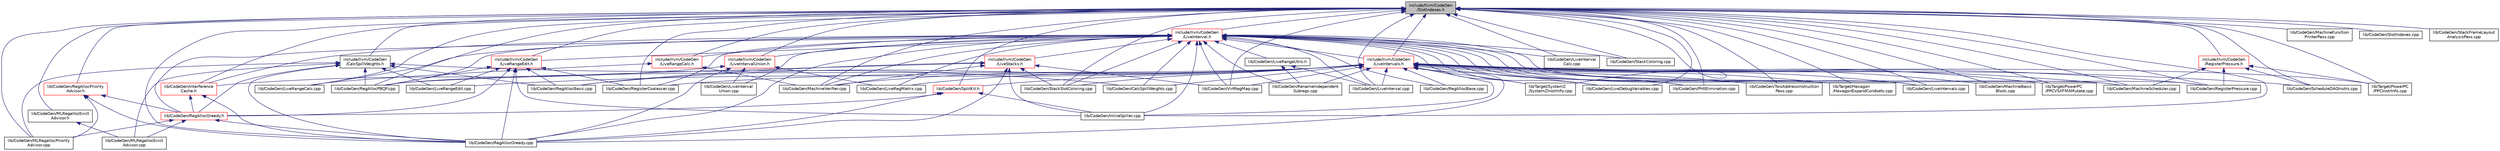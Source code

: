 digraph "include/llvm/CodeGen/SlotIndexes.h"
{
 // LATEX_PDF_SIZE
  bgcolor="transparent";
  edge [fontname="Helvetica",fontsize="10",labelfontname="Helvetica",labelfontsize="10"];
  node [fontname="Helvetica",fontsize="10",shape=record];
  Node1 [label="include/llvm/CodeGen\l/SlotIndexes.h",height=0.2,width=0.4,color="black", fillcolor="grey75", style="filled", fontcolor="black",tooltip=" "];
  Node1 -> Node2 [dir="back",color="midnightblue",fontsize="10",style="solid",fontname="Helvetica"];
  Node2 [label="include/llvm/CodeGen\l/CalcSpillWeights.h",height=0.2,width=0.4,color="black",URL="$CalcSpillWeights_8h.html",tooltip=" "];
  Node2 -> Node3 [dir="back",color="midnightblue",fontsize="10",style="solid",fontname="Helvetica"];
  Node3 [label="lib/CodeGen/CalcSpillWeights.cpp",height=0.2,width=0.4,color="black",URL="$CalcSpillWeights_8cpp.html",tooltip=" "];
  Node2 -> Node4 [dir="back",color="midnightblue",fontsize="10",style="solid",fontname="Helvetica"];
  Node4 [label="lib/CodeGen/LiveRangeEdit.cpp",height=0.2,width=0.4,color="black",URL="$LiveRangeEdit_8cpp.html",tooltip=" "];
  Node2 -> Node5 [dir="back",color="midnightblue",fontsize="10",style="solid",fontname="Helvetica"];
  Node5 [label="lib/CodeGen/RegAllocGreedy.h",height=0.2,width=0.4,color="red",URL="$RegAllocGreedy_8h.html",tooltip=" "];
  Node5 -> Node6 [dir="back",color="midnightblue",fontsize="10",style="solid",fontname="Helvetica"];
  Node6 [label="lib/CodeGen/MLRegallocEvict\lAdvisor.cpp",height=0.2,width=0.4,color="black",URL="$MLRegallocEvictAdvisor_8cpp.html",tooltip=" "];
  Node5 -> Node7 [dir="back",color="midnightblue",fontsize="10",style="solid",fontname="Helvetica"];
  Node7 [label="lib/CodeGen/MLRegallocPriority\lAdvisor.cpp",height=0.2,width=0.4,color="black",URL="$MLRegallocPriorityAdvisor_8cpp.html",tooltip=" "];
  Node5 -> Node9 [dir="back",color="midnightblue",fontsize="10",style="solid",fontname="Helvetica"];
  Node9 [label="lib/CodeGen/RegAllocGreedy.cpp",height=0.2,width=0.4,color="black",URL="$RegAllocGreedy_8cpp.html",tooltip=" "];
  Node2 -> Node6 [dir="back",color="midnightblue",fontsize="10",style="solid",fontname="Helvetica"];
  Node2 -> Node7 [dir="back",color="midnightblue",fontsize="10",style="solid",fontname="Helvetica"];
  Node2 -> Node11 [dir="back",color="midnightblue",fontsize="10",style="solid",fontname="Helvetica"];
  Node11 [label="lib/CodeGen/RegAllocBasic.cpp",height=0.2,width=0.4,color="black",URL="$RegAllocBasic_8cpp.html",tooltip=" "];
  Node2 -> Node9 [dir="back",color="midnightblue",fontsize="10",style="solid",fontname="Helvetica"];
  Node2 -> Node12 [dir="back",color="midnightblue",fontsize="10",style="solid",fontname="Helvetica"];
  Node12 [label="lib/CodeGen/RegAllocPBQP.cpp",height=0.2,width=0.4,color="black",URL="$RegAllocPBQP_8cpp.html",tooltip=" "];
  Node1 -> Node13 [dir="back",color="midnightblue",fontsize="10",style="solid",fontname="Helvetica"];
  Node13 [label="include/llvm/CodeGen\l/LiveInterval.h",height=0.2,width=0.4,color="red",URL="$LiveInterval_8h.html",tooltip=" "];
  Node13 -> Node14 [dir="back",color="midnightblue",fontsize="10",style="solid",fontname="Helvetica"];
  Node14 [label="include/llvm/CodeGen\l/LiveIntervals.h",height=0.2,width=0.4,color="red",URL="$LiveIntervals_8h.html",tooltip=" "];
  Node14 -> Node3 [dir="back",color="midnightblue",fontsize="10",style="solid",fontname="Helvetica"];
  Node14 -> Node15 [dir="back",color="midnightblue",fontsize="10",style="solid",fontname="Helvetica"];
  Node15 [label="lib/CodeGen/SplitKit.h",height=0.2,width=0.4,color="red",URL="$SplitKit_8h.html",tooltip=" "];
  Node15 -> Node16 [dir="back",color="midnightblue",fontsize="10",style="solid",fontname="Helvetica"];
  Node16 [label="lib/CodeGen/InlineSpiller.cpp",height=0.2,width=0.4,color="black",URL="$InlineSpiller_8cpp.html",tooltip=" "];
  Node15 -> Node5 [dir="back",color="midnightblue",fontsize="10",style="solid",fontname="Helvetica"];
  Node15 -> Node9 [dir="back",color="midnightblue",fontsize="10",style="solid",fontname="Helvetica"];
  Node14 -> Node16 [dir="back",color="midnightblue",fontsize="10",style="solid",fontname="Helvetica"];
  Node14 -> Node19 [dir="back",color="midnightblue",fontsize="10",style="solid",fontname="Helvetica"];
  Node19 [label="lib/CodeGen/LiveDebugVariables.cpp",height=0.2,width=0.4,color="black",URL="$LiveDebugVariables_8cpp.html",tooltip=" "];
  Node14 -> Node20 [dir="back",color="midnightblue",fontsize="10",style="solid",fontname="Helvetica"];
  Node20 [label="lib/CodeGen/LiveInterval.cpp",height=0.2,width=0.4,color="black",URL="$LiveInterval_8cpp.html",tooltip=" "];
  Node14 -> Node21 [dir="back",color="midnightblue",fontsize="10",style="solid",fontname="Helvetica"];
  Node21 [label="lib/CodeGen/LiveIntervals.cpp",height=0.2,width=0.4,color="black",URL="$LiveIntervals_8cpp.html",tooltip=" "];
  Node14 -> Node4 [dir="back",color="midnightblue",fontsize="10",style="solid",fontname="Helvetica"];
  Node14 -> Node22 [dir="back",color="midnightblue",fontsize="10",style="solid",fontname="Helvetica"];
  Node22 [label="lib/CodeGen/LiveRegMatrix.cpp",height=0.2,width=0.4,color="black",URL="$LiveRegMatrix_8cpp.html",tooltip=" "];
  Node14 -> Node23 [dir="back",color="midnightblue",fontsize="10",style="solid",fontname="Helvetica"];
  Node23 [label="lib/CodeGen/MachineBasic\lBlock.cpp",height=0.2,width=0.4,color="black",URL="$MachineBasicBlock_8cpp.html",tooltip=" "];
  Node14 -> Node25 [dir="back",color="midnightblue",fontsize="10",style="solid",fontname="Helvetica"];
  Node25 [label="lib/CodeGen/MachineScheduler.cpp",height=0.2,width=0.4,color="black",URL="$MachineScheduler_8cpp.html",tooltip=" "];
  Node14 -> Node26 [dir="back",color="midnightblue",fontsize="10",style="solid",fontname="Helvetica"];
  Node26 [label="lib/CodeGen/MachineVerifier.cpp",height=0.2,width=0.4,color="black",URL="$MachineVerifier_8cpp.html",tooltip=" "];
  Node14 -> Node28 [dir="back",color="midnightblue",fontsize="10",style="solid",fontname="Helvetica"];
  Node28 [label="lib/CodeGen/PHIElimination.cpp",height=0.2,width=0.4,color="black",URL="$PHIElimination_8cpp.html",tooltip=" "];
  Node14 -> Node29 [dir="back",color="midnightblue",fontsize="10",style="solid",fontname="Helvetica"];
  Node29 [label="lib/CodeGen/RegAllocBase.cpp",height=0.2,width=0.4,color="black",URL="$RegAllocBase_8cpp.html",tooltip=" "];
  Node14 -> Node11 [dir="back",color="midnightblue",fontsize="10",style="solid",fontname="Helvetica"];
  Node14 -> Node9 [dir="back",color="midnightblue",fontsize="10",style="solid",fontname="Helvetica"];
  Node14 -> Node12 [dir="back",color="midnightblue",fontsize="10",style="solid",fontname="Helvetica"];
  Node14 -> Node30 [dir="back",color="midnightblue",fontsize="10",style="solid",fontname="Helvetica"];
  Node30 [label="lib/CodeGen/RegisterCoalescer.cpp",height=0.2,width=0.4,color="black",URL="$RegisterCoalescer_8cpp.html",tooltip=" "];
  Node14 -> Node31 [dir="back",color="midnightblue",fontsize="10",style="solid",fontname="Helvetica"];
  Node31 [label="lib/CodeGen/RegisterPressure.cpp",height=0.2,width=0.4,color="black",URL="$RegisterPressure_8cpp.html",tooltip=" "];
  Node14 -> Node32 [dir="back",color="midnightblue",fontsize="10",style="solid",fontname="Helvetica"];
  Node32 [label="lib/CodeGen/RenameIndependent\lSubregs.cpp",height=0.2,width=0.4,color="black",URL="$RenameIndependentSubregs_8cpp.html",tooltip=" "];
  Node14 -> Node33 [dir="back",color="midnightblue",fontsize="10",style="solid",fontname="Helvetica"];
  Node33 [label="lib/CodeGen/ScheduleDAGInstrs.cpp",height=0.2,width=0.4,color="black",URL="$ScheduleDAGInstrs_8cpp.html",tooltip=" "];
  Node14 -> Node34 [dir="back",color="midnightblue",fontsize="10",style="solid",fontname="Helvetica"];
  Node34 [label="lib/CodeGen/StackSlotColoring.cpp",height=0.2,width=0.4,color="black",URL="$StackSlotColoring_8cpp.html",tooltip=" "];
  Node14 -> Node35 [dir="back",color="midnightblue",fontsize="10",style="solid",fontname="Helvetica"];
  Node35 [label="lib/CodeGen/TwoAddressInstruction\lPass.cpp",height=0.2,width=0.4,color="black",URL="$TwoAddressInstructionPass_8cpp.html",tooltip=" "];
  Node14 -> Node36 [dir="back",color="midnightblue",fontsize="10",style="solid",fontname="Helvetica"];
  Node36 [label="lib/CodeGen/VirtRegMap.cpp",height=0.2,width=0.4,color="black",URL="$VirtRegMap_8cpp.html",tooltip=" "];
  Node14 -> Node57 [dir="back",color="midnightblue",fontsize="10",style="solid",fontname="Helvetica"];
  Node57 [label="lib/Target/Hexagon\l/HexagonExpandCondsets.cpp",height=0.2,width=0.4,color="black",URL="$HexagonExpandCondsets_8cpp.html",tooltip=" "];
  Node14 -> Node59 [dir="back",color="midnightblue",fontsize="10",style="solid",fontname="Helvetica"];
  Node59 [label="lib/Target/PowerPC\l/PPCInstrInfo.cpp",height=0.2,width=0.4,color="black",URL="$PPCInstrInfo_8cpp.html",tooltip=" "];
  Node14 -> Node61 [dir="back",color="midnightblue",fontsize="10",style="solid",fontname="Helvetica"];
  Node61 [label="lib/Target/PowerPC\l/PPCVSXFMAMutate.cpp",height=0.2,width=0.4,color="black",URL="$PPCVSXFMAMutate_8cpp.html",tooltip=" "];
  Node14 -> Node64 [dir="back",color="midnightblue",fontsize="10",style="solid",fontname="Helvetica"];
  Node64 [label="lib/Target/SystemZ\l/SystemZInstrInfo.cpp",height=0.2,width=0.4,color="black",URL="$SystemZInstrInfo_8cpp.html",tooltip=" "];
  Node13 -> Node72 [dir="back",color="midnightblue",fontsize="10",style="solid",fontname="Helvetica"];
  Node72 [label="include/llvm/CodeGen\l/LiveIntervalUnion.h",height=0.2,width=0.4,color="red",URL="$LiveIntervalUnion_8h.html",tooltip=" "];
  Node72 -> Node75 [dir="back",color="midnightblue",fontsize="10",style="solid",fontname="Helvetica"];
  Node75 [label="lib/CodeGen/Interference\lCache.h",height=0.2,width=0.4,color="red",URL="$InterferenceCache_8h.html",tooltip=" "];
  Node75 -> Node5 [dir="back",color="midnightblue",fontsize="10",style="solid",fontname="Helvetica"];
  Node75 -> Node9 [dir="back",color="midnightblue",fontsize="10",style="solid",fontname="Helvetica"];
  Node72 -> Node76 [dir="back",color="midnightblue",fontsize="10",style="solid",fontname="Helvetica"];
  Node76 [label="lib/CodeGen/LiveInterval\lUnion.cpp",height=0.2,width=0.4,color="black",URL="$LiveIntervalUnion_8cpp.html",tooltip=" "];
  Node72 -> Node22 [dir="back",color="midnightblue",fontsize="10",style="solid",fontname="Helvetica"];
  Node72 -> Node9 [dir="back",color="midnightblue",fontsize="10",style="solid",fontname="Helvetica"];
  Node13 -> Node77 [dir="back",color="midnightblue",fontsize="10",style="solid",fontname="Helvetica"];
  Node77 [label="include/llvm/CodeGen\l/LiveRangeCalc.h",height=0.2,width=0.4,color="red",URL="$LiveRangeCalc_8h.html",tooltip=" "];
  Node77 -> Node80 [dir="back",color="midnightblue",fontsize="10",style="solid",fontname="Helvetica"];
  Node80 [label="lib/CodeGen/LiveRangeCalc.cpp",height=0.2,width=0.4,color="black",URL="$LiveRangeCalc_8cpp.html",tooltip=" "];
  Node77 -> Node26 [dir="back",color="midnightblue",fontsize="10",style="solid",fontname="Helvetica"];
  Node13 -> Node81 [dir="back",color="midnightblue",fontsize="10",style="solid",fontname="Helvetica"];
  Node81 [label="include/llvm/CodeGen\l/LiveRangeEdit.h",height=0.2,width=0.4,color="red",URL="$LiveRangeEdit_8h.html",tooltip=" "];
  Node81 -> Node16 [dir="back",color="midnightblue",fontsize="10",style="solid",fontname="Helvetica"];
  Node81 -> Node4 [dir="back",color="midnightblue",fontsize="10",style="solid",fontname="Helvetica"];
  Node81 -> Node5 [dir="back",color="midnightblue",fontsize="10",style="solid",fontname="Helvetica"];
  Node81 -> Node11 [dir="back",color="midnightblue",fontsize="10",style="solid",fontname="Helvetica"];
  Node81 -> Node9 [dir="back",color="midnightblue",fontsize="10",style="solid",fontname="Helvetica"];
  Node81 -> Node12 [dir="back",color="midnightblue",fontsize="10",style="solid",fontname="Helvetica"];
  Node81 -> Node30 [dir="back",color="midnightblue",fontsize="10",style="solid",fontname="Helvetica"];
  Node13 -> Node82 [dir="back",color="midnightblue",fontsize="10",style="solid",fontname="Helvetica"];
  Node82 [label="include/llvm/CodeGen\l/LiveStacks.h",height=0.2,width=0.4,color="red",URL="$LiveStacks_8h.html",tooltip=" "];
  Node82 -> Node16 [dir="back",color="midnightblue",fontsize="10",style="solid",fontname="Helvetica"];
  Node82 -> Node26 [dir="back",color="midnightblue",fontsize="10",style="solid",fontname="Helvetica"];
  Node82 -> Node11 [dir="back",color="midnightblue",fontsize="10",style="solid",fontname="Helvetica"];
  Node82 -> Node9 [dir="back",color="midnightblue",fontsize="10",style="solid",fontname="Helvetica"];
  Node82 -> Node12 [dir="back",color="midnightblue",fontsize="10",style="solid",fontname="Helvetica"];
  Node82 -> Node34 [dir="back",color="midnightblue",fontsize="10",style="solid",fontname="Helvetica"];
  Node82 -> Node36 [dir="back",color="midnightblue",fontsize="10",style="solid",fontname="Helvetica"];
  Node13 -> Node3 [dir="back",color="midnightblue",fontsize="10",style="solid",fontname="Helvetica"];
  Node13 -> Node16 [dir="back",color="midnightblue",fontsize="10",style="solid",fontname="Helvetica"];
  Node13 -> Node75 [dir="back",color="midnightblue",fontsize="10",style="solid",fontname="Helvetica"];
  Node13 -> Node19 [dir="back",color="midnightblue",fontsize="10",style="solid",fontname="Helvetica"];
  Node13 -> Node20 [dir="back",color="midnightblue",fontsize="10",style="solid",fontname="Helvetica"];
  Node13 -> Node84 [dir="back",color="midnightblue",fontsize="10",style="solid",fontname="Helvetica"];
  Node84 [label="lib/CodeGen/LiveRangeUtils.h",height=0.2,width=0.4,color="black",URL="$LiveRangeUtils_8h.html",tooltip=" "];
  Node84 -> Node20 [dir="back",color="midnightblue",fontsize="10",style="solid",fontname="Helvetica"];
  Node84 -> Node32 [dir="back",color="midnightblue",fontsize="10",style="solid",fontname="Helvetica"];
  Node13 -> Node79 [dir="back",color="midnightblue",fontsize="10",style="solid",fontname="Helvetica"];
  Node79 [label="lib/CodeGen/LiveInterval\lCalc.cpp",height=0.2,width=0.4,color="black",URL="$LiveIntervalCalc_8cpp.html",tooltip=" "];
  Node13 -> Node21 [dir="back",color="midnightblue",fontsize="10",style="solid",fontname="Helvetica"];
  Node13 -> Node76 [dir="back",color="midnightblue",fontsize="10",style="solid",fontname="Helvetica"];
  Node13 -> Node80 [dir="back",color="midnightblue",fontsize="10",style="solid",fontname="Helvetica"];
  Node13 -> Node22 [dir="back",color="midnightblue",fontsize="10",style="solid",fontname="Helvetica"];
  Node13 -> Node25 [dir="back",color="midnightblue",fontsize="10",style="solid",fontname="Helvetica"];
  Node13 -> Node26 [dir="back",color="midnightblue",fontsize="10",style="solid",fontname="Helvetica"];
  Node13 -> Node5 [dir="back",color="midnightblue",fontsize="10",style="solid",fontname="Helvetica"];
  Node13 -> Node28 [dir="back",color="midnightblue",fontsize="10",style="solid",fontname="Helvetica"];
  Node13 -> Node29 [dir="back",color="midnightblue",fontsize="10",style="solid",fontname="Helvetica"];
  Node13 -> Node9 [dir="back",color="midnightblue",fontsize="10",style="solid",fontname="Helvetica"];
  Node13 -> Node12 [dir="back",color="midnightblue",fontsize="10",style="solid",fontname="Helvetica"];
  Node13 -> Node30 [dir="back",color="midnightblue",fontsize="10",style="solid",fontname="Helvetica"];
  Node13 -> Node31 [dir="back",color="midnightblue",fontsize="10",style="solid",fontname="Helvetica"];
  Node13 -> Node32 [dir="back",color="midnightblue",fontsize="10",style="solid",fontname="Helvetica"];
  Node13 -> Node85 [dir="back",color="midnightblue",fontsize="10",style="solid",fontname="Helvetica"];
  Node85 [label="lib/CodeGen/StackColoring.cpp",height=0.2,width=0.4,color="black",URL="$StackColoring_8cpp.html",tooltip=" "];
  Node13 -> Node34 [dir="back",color="midnightblue",fontsize="10",style="solid",fontname="Helvetica"];
  Node13 -> Node35 [dir="back",color="midnightblue",fontsize="10",style="solid",fontname="Helvetica"];
  Node13 -> Node36 [dir="back",color="midnightblue",fontsize="10",style="solid",fontname="Helvetica"];
  Node13 -> Node57 [dir="back",color="midnightblue",fontsize="10",style="solid",fontname="Helvetica"];
  Node13 -> Node64 [dir="back",color="midnightblue",fontsize="10",style="solid",fontname="Helvetica"];
  Node1 -> Node14 [dir="back",color="midnightblue",fontsize="10",style="solid",fontname="Helvetica"];
  Node1 -> Node72 [dir="back",color="midnightblue",fontsize="10",style="solid",fontname="Helvetica"];
  Node1 -> Node77 [dir="back",color="midnightblue",fontsize="10",style="solid",fontname="Helvetica"];
  Node1 -> Node81 [dir="back",color="midnightblue",fontsize="10",style="solid",fontname="Helvetica"];
  Node1 -> Node87 [dir="back",color="midnightblue",fontsize="10",style="solid",fontname="Helvetica"];
  Node87 [label="include/llvm/CodeGen\l/RegisterPressure.h",height=0.2,width=0.4,color="red",URL="$RegisterPressure_8h.html",tooltip=" "];
  Node87 -> Node25 [dir="back",color="midnightblue",fontsize="10",style="solid",fontname="Helvetica"];
  Node87 -> Node31 [dir="back",color="midnightblue",fontsize="10",style="solid",fontname="Helvetica"];
  Node87 -> Node33 [dir="back",color="midnightblue",fontsize="10",style="solid",fontname="Helvetica"];
  Node87 -> Node59 [dir="back",color="midnightblue",fontsize="10",style="solid",fontname="Helvetica"];
  Node1 -> Node15 [dir="back",color="midnightblue",fontsize="10",style="solid",fontname="Helvetica"];
  Node1 -> Node16 [dir="back",color="midnightblue",fontsize="10",style="solid",fontname="Helvetica"];
  Node1 -> Node75 [dir="back",color="midnightblue",fontsize="10",style="solid",fontname="Helvetica"];
  Node1 -> Node19 [dir="back",color="midnightblue",fontsize="10",style="solid",fontname="Helvetica"];
  Node1 -> Node20 [dir="back",color="midnightblue",fontsize="10",style="solid",fontname="Helvetica"];
  Node1 -> Node79 [dir="back",color="midnightblue",fontsize="10",style="solid",fontname="Helvetica"];
  Node1 -> Node21 [dir="back",color="midnightblue",fontsize="10",style="solid",fontname="Helvetica"];
  Node1 -> Node80 [dir="back",color="midnightblue",fontsize="10",style="solid",fontname="Helvetica"];
  Node1 -> Node23 [dir="back",color="midnightblue",fontsize="10",style="solid",fontname="Helvetica"];
  Node1 -> Node131 [dir="back",color="midnightblue",fontsize="10",style="solid",fontname="Helvetica"];
  Node131 [label="lib/CodeGen/MachineFunction\lPrinterPass.cpp",height=0.2,width=0.4,color="black",URL="$MachineFunctionPrinterPass_8cpp.html",tooltip=" "];
  Node1 -> Node25 [dir="back",color="midnightblue",fontsize="10",style="solid",fontname="Helvetica"];
  Node1 -> Node26 [dir="back",color="midnightblue",fontsize="10",style="solid",fontname="Helvetica"];
  Node1 -> Node132 [dir="back",color="midnightblue",fontsize="10",style="solid",fontname="Helvetica"];
  Node132 [label="lib/CodeGen/RegAllocPriority\lAdvisor.h",height=0.2,width=0.4,color="red",URL="$RegAllocPriorityAdvisor_8h.html",tooltip=" "];
  Node132 -> Node5 [dir="back",color="midnightblue",fontsize="10",style="solid",fontname="Helvetica"];
  Node132 -> Node7 [dir="back",color="midnightblue",fontsize="10",style="solid",fontname="Helvetica"];
  Node132 -> Node9 [dir="back",color="midnightblue",fontsize="10",style="solid",fontname="Helvetica"];
  Node1 -> Node133 [dir="back",color="midnightblue",fontsize="10",style="solid",fontname="Helvetica"];
  Node133 [label="lib/CodeGen/MLRegallocEvict\lAdvisor.h",height=0.2,width=0.4,color="black",URL="$MLRegallocEvictAdvisor_8h.html",tooltip=" "];
  Node133 -> Node6 [dir="back",color="midnightblue",fontsize="10",style="solid",fontname="Helvetica"];
  Node1 -> Node7 [dir="back",color="midnightblue",fontsize="10",style="solid",fontname="Helvetica"];
  Node1 -> Node28 [dir="back",color="midnightblue",fontsize="10",style="solid",fontname="Helvetica"];
  Node1 -> Node9 [dir="back",color="midnightblue",fontsize="10",style="solid",fontname="Helvetica"];
  Node1 -> Node12 [dir="back",color="midnightblue",fontsize="10",style="solid",fontname="Helvetica"];
  Node1 -> Node30 [dir="back",color="midnightblue",fontsize="10",style="solid",fontname="Helvetica"];
  Node1 -> Node31 [dir="back",color="midnightblue",fontsize="10",style="solid",fontname="Helvetica"];
  Node1 -> Node33 [dir="back",color="midnightblue",fontsize="10",style="solid",fontname="Helvetica"];
  Node1 -> Node134 [dir="back",color="midnightblue",fontsize="10",style="solid",fontname="Helvetica"];
  Node134 [label="lib/CodeGen/SlotIndexes.cpp",height=0.2,width=0.4,color="black",URL="$SlotIndexes_8cpp.html",tooltip=" "];
  Node1 -> Node85 [dir="back",color="midnightblue",fontsize="10",style="solid",fontname="Helvetica"];
  Node1 -> Node135 [dir="back",color="midnightblue",fontsize="10",style="solid",fontname="Helvetica"];
  Node135 [label="lib/CodeGen/StackFrameLayout\lAnalysisPass.cpp",height=0.2,width=0.4,color="black",URL="$StackFrameLayoutAnalysisPass_8cpp.html",tooltip=" "];
  Node1 -> Node34 [dir="back",color="midnightblue",fontsize="10",style="solid",fontname="Helvetica"];
  Node1 -> Node35 [dir="back",color="midnightblue",fontsize="10",style="solid",fontname="Helvetica"];
  Node1 -> Node36 [dir="back",color="midnightblue",fontsize="10",style="solid",fontname="Helvetica"];
  Node1 -> Node57 [dir="back",color="midnightblue",fontsize="10",style="solid",fontname="Helvetica"];
  Node1 -> Node59 [dir="back",color="midnightblue",fontsize="10",style="solid",fontname="Helvetica"];
  Node1 -> Node61 [dir="back",color="midnightblue",fontsize="10",style="solid",fontname="Helvetica"];
  Node1 -> Node64 [dir="back",color="midnightblue",fontsize="10",style="solid",fontname="Helvetica"];
}
